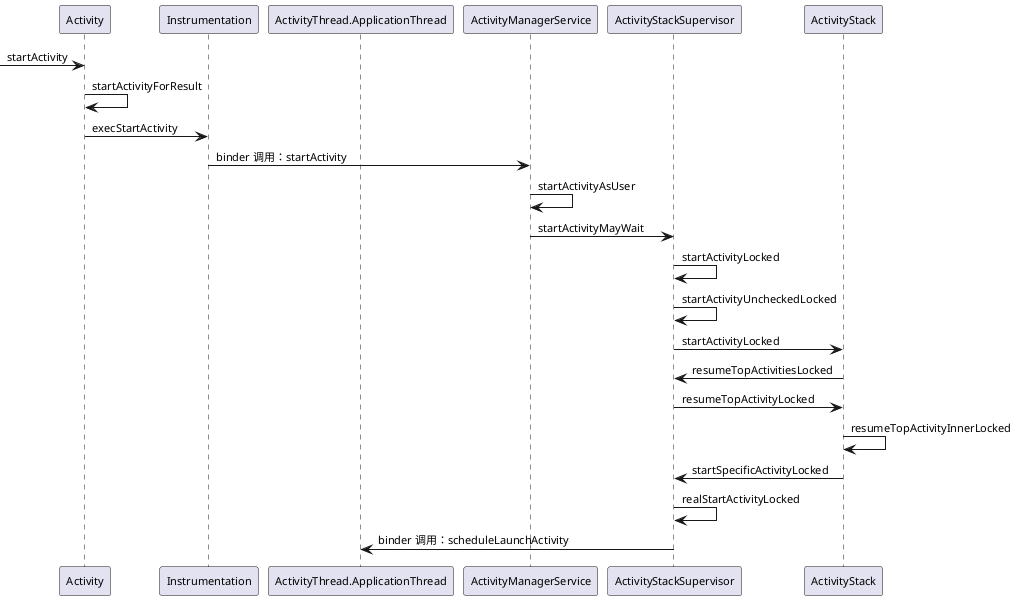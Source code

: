 /'
```sequence
participant A as Activity
participant I as Instrumentation
participant APPT as ActivityThread.ApplicationThread
participant AMS as ActivityManagerService
participant ASS as ActivityStackSupervisor
participant AS as ActivityStack

A ->> A : startActivity
A ->> A : startActivityForResult
A ->> I : execStartActivity
I ->> AMS : startActivity
AMS ->> AMS : startActivityAsUser
AMS ->> ASS : startActivityMayWait
ASS ->> ASS : startActivityLocked
ASS ->> ASS : startActivityUncheckedLocked
ASS ->> AS : startActivityLocked
AS ->> ASS : resumeTopActivitiesLocked
ASS ->> AS : resumeTopActivityLocked
AS ->> AS : resumeTopActivityInnerLocked
AS ->> ASS : startSpecificActivityLocked
ASS ->> ASS : realStartActivityLocked
ASS ->> APPT : scheduleLaunchActivity
```
'/

@startuml
skinparam DefaultFontSize 11

participant   Activity as A
participant   Instrumentation as I
participant   ActivityThread.ApplicationThread as APPT 
participant   ActivityManagerService as AMS
participant   ActivityStackSupervisor as ASS
participant   ActivityStack as AS

[-> A : startActivity
A -> A : startActivityForResult
A -> I : execStartActivity
I -> AMS : binder 调用：startActivity
AMS -> AMS : startActivityAsUser
AMS -> ASS : startActivityMayWait
ASS -> ASS : startActivityLocked
ASS -> ASS : startActivityUncheckedLocked
ASS -> AS : startActivityLocked
AS -> ASS : resumeTopActivitiesLocked
ASS -> AS : resumeTopActivityLocked
AS -> AS : resumeTopActivityInnerLocked
AS -> ASS : startSpecificActivityLocked
ASS -> ASS : realStartActivityLocked
ASS -> APPT : binder 调用：scheduleLaunchActivity
@enduml